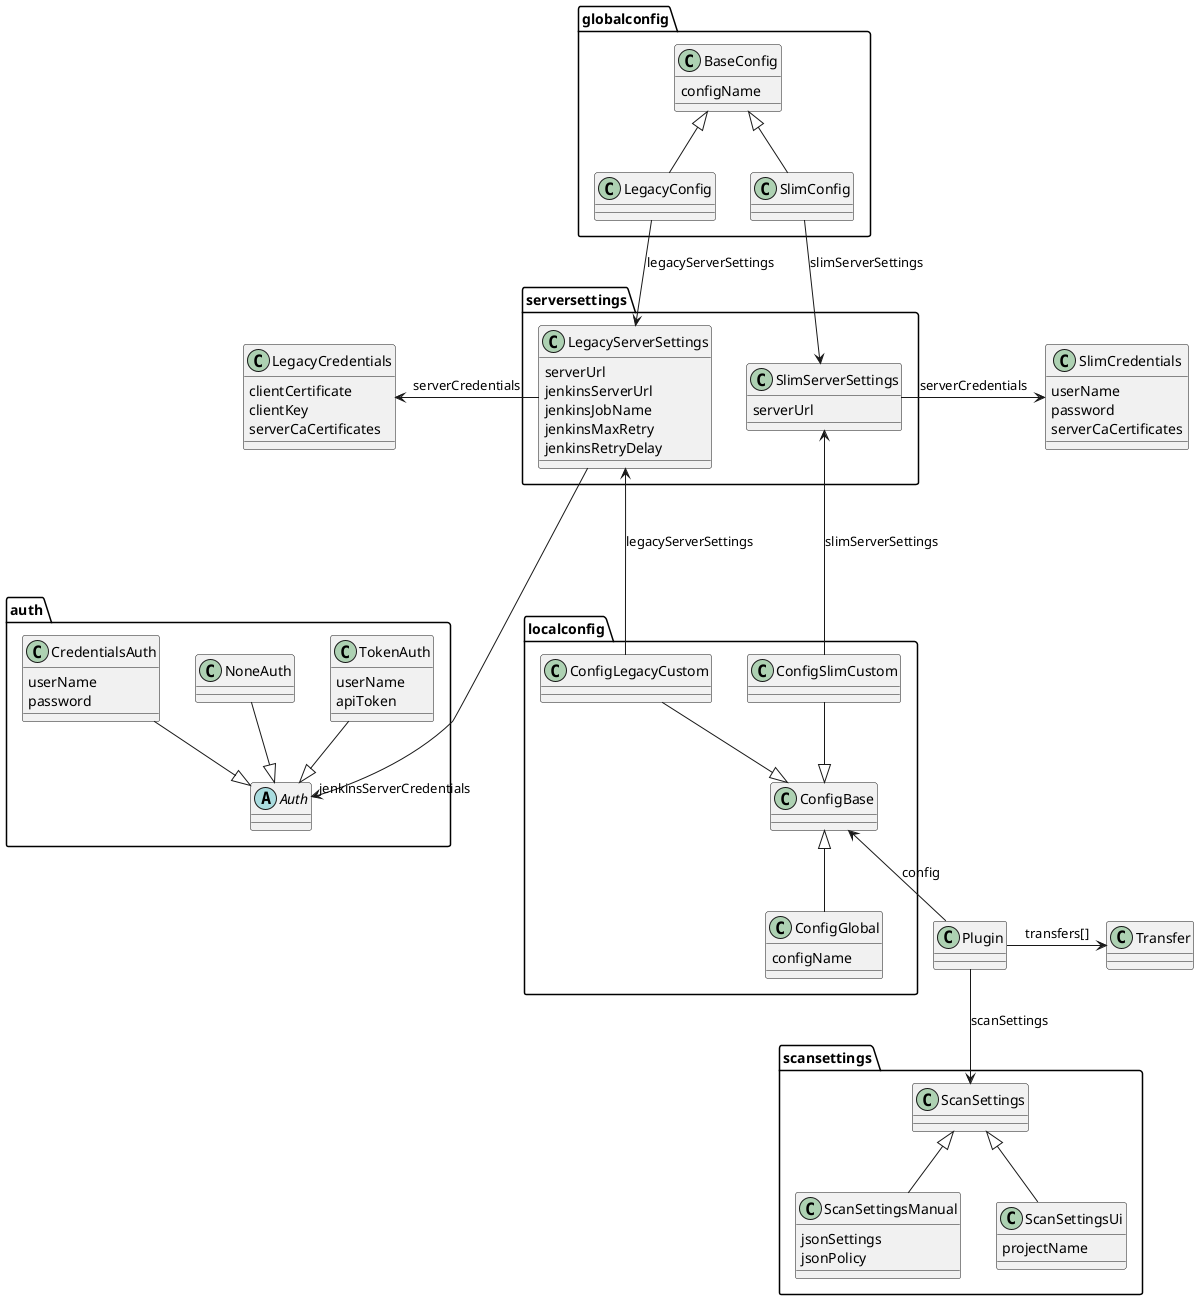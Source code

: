 @startuml

package auth {
    abstract class Auth {
    }
    class CredentialsAuth {
      userName
      password
    }
    class NoneAuth
    class TokenAuth {
      userName
      apiToken
    }
    Auth <|-up- CredentialsAuth
    Auth <|-up- NoneAuth
    Auth <|-up- TokenAuth
}

class LegacyCredentials {
    clientCertificate
    clientKey
    serverCaCertificates
}

class SlimCredentials {
    userName
    password
    serverCaCertificates
}

package globalconfig {
    class BaseConfig {
        configName
    }
    class LegacyConfig
    class SlimConfig
    LegacyConfig -up-|> BaseConfig
    SlimConfig -up-|> BaseConfig
}

package localconfig {
    class ConfigBase {
    }
    class ConfigGlobal {
        configName
    }
    class ConfigLegacyCustom {
    }
    class ConfigSlimCustom {
    }
    ConfigGlobal -up-|> ConfigBase
    ConfigLegacyCustom -down-|> ConfigBase
    ConfigSlimCustom -down-|> ConfigBase
}

package scansettings {
    class ScanSettings {
    }
    class ScanSettingsManual {
        jsonSettings
        jsonPolicy
    }
    class ScanSettingsUi {
        projectName
    }
    ScanSettingsManual -up-|> ScanSettings
    ScanSettingsUi -up-|> ScanSettings
}

package serversettings {
    class LegacyServerSettings {
        serverUrl
        jenkinsServerUrl
        jenkinsJobName
        jenkinsMaxRetry
        jenkinsRetryDelay
    }
    LegacyServerSettings -left-> LegacyCredentials : serverCredentials
    LegacyServerSettings ----> "jenkinsServerCredentials" Auth

    class SlimServerSettings {
        serverUrl
    }
    SlimServerSettings -right-> SlimCredentials : serverCredentials
    'LegacyServerSettings -[hidden]- SlimServerSettings
}

ConfigSlimCustom -up--> SlimServerSettings : slimServerSettings
ConfigLegacyCustom -up--> LegacyServerSettings : legacyServerSettings

LegacyConfig --> LegacyServerSettings : legacyServerSettings
SlimConfig --> SlimServerSettings : slimServerSettings

class Plugin
class Transfer

Plugin -down-> ScanSettings : scanSettings
Plugin -up-> ConfigBase : config
Plugin -right-> Transfer : transfers[]

@enduml